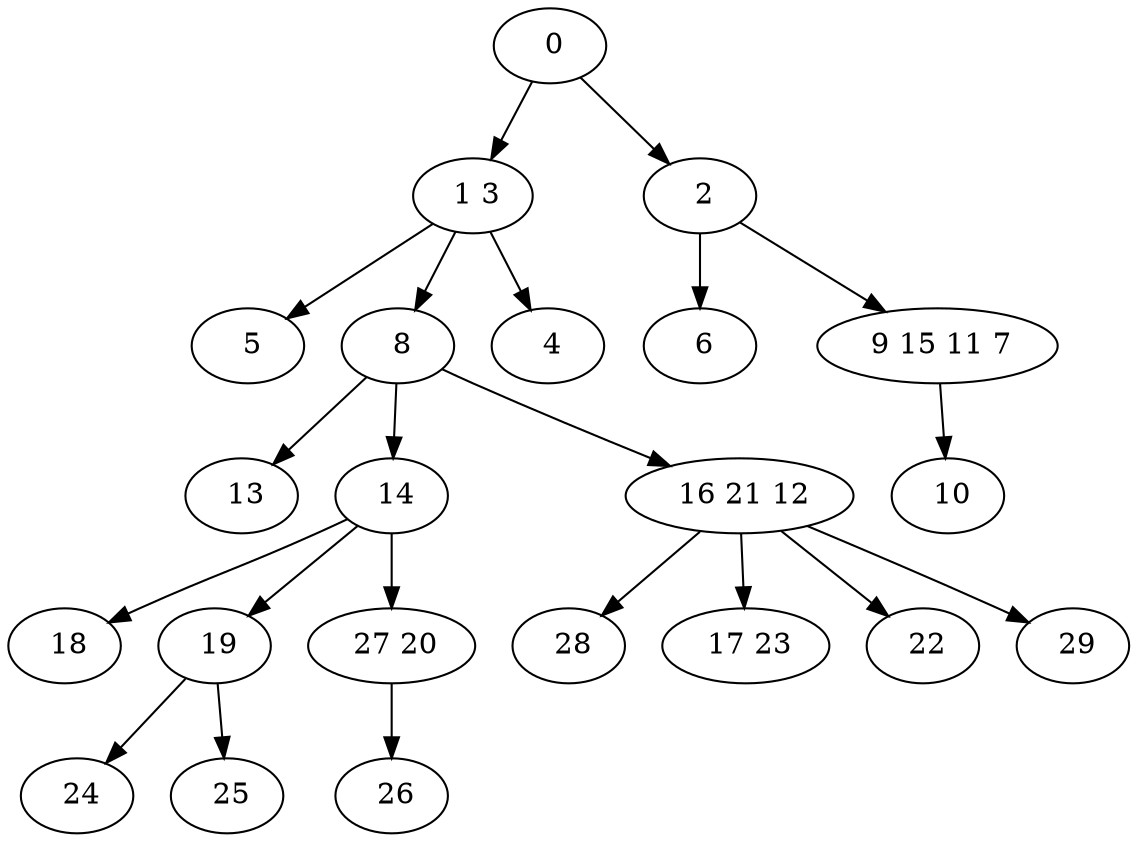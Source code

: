digraph mytree {
" 0" -> " 1 3";
" 0" -> " 2";
" 1 3" -> " 5";
" 1 3" -> " 8";
" 1 3" -> " 4";
" 2" -> " 6";
" 2" -> " 9 15 11 7";
" 5";
" 6";
" 9 15 11 7" -> " 10";
" 8" -> " 13";
" 8" -> " 14";
" 8" -> " 16 21 12";
" 13";
" 14" -> " 18";
" 14" -> " 19";
" 14" -> " 27 20";
" 16 21 12" -> " 28";
" 16 21 12" -> " 17 23";
" 16 21 12" -> " 22";
" 16 21 12" -> " 29";
" 28";
" 4";
" 18";
" 19" -> " 24";
" 19" -> " 25";
" 27 20" -> " 26";
" 24";
" 25";
" 26";
" 17 23";
" 22";
" 29";
" 10";
}
